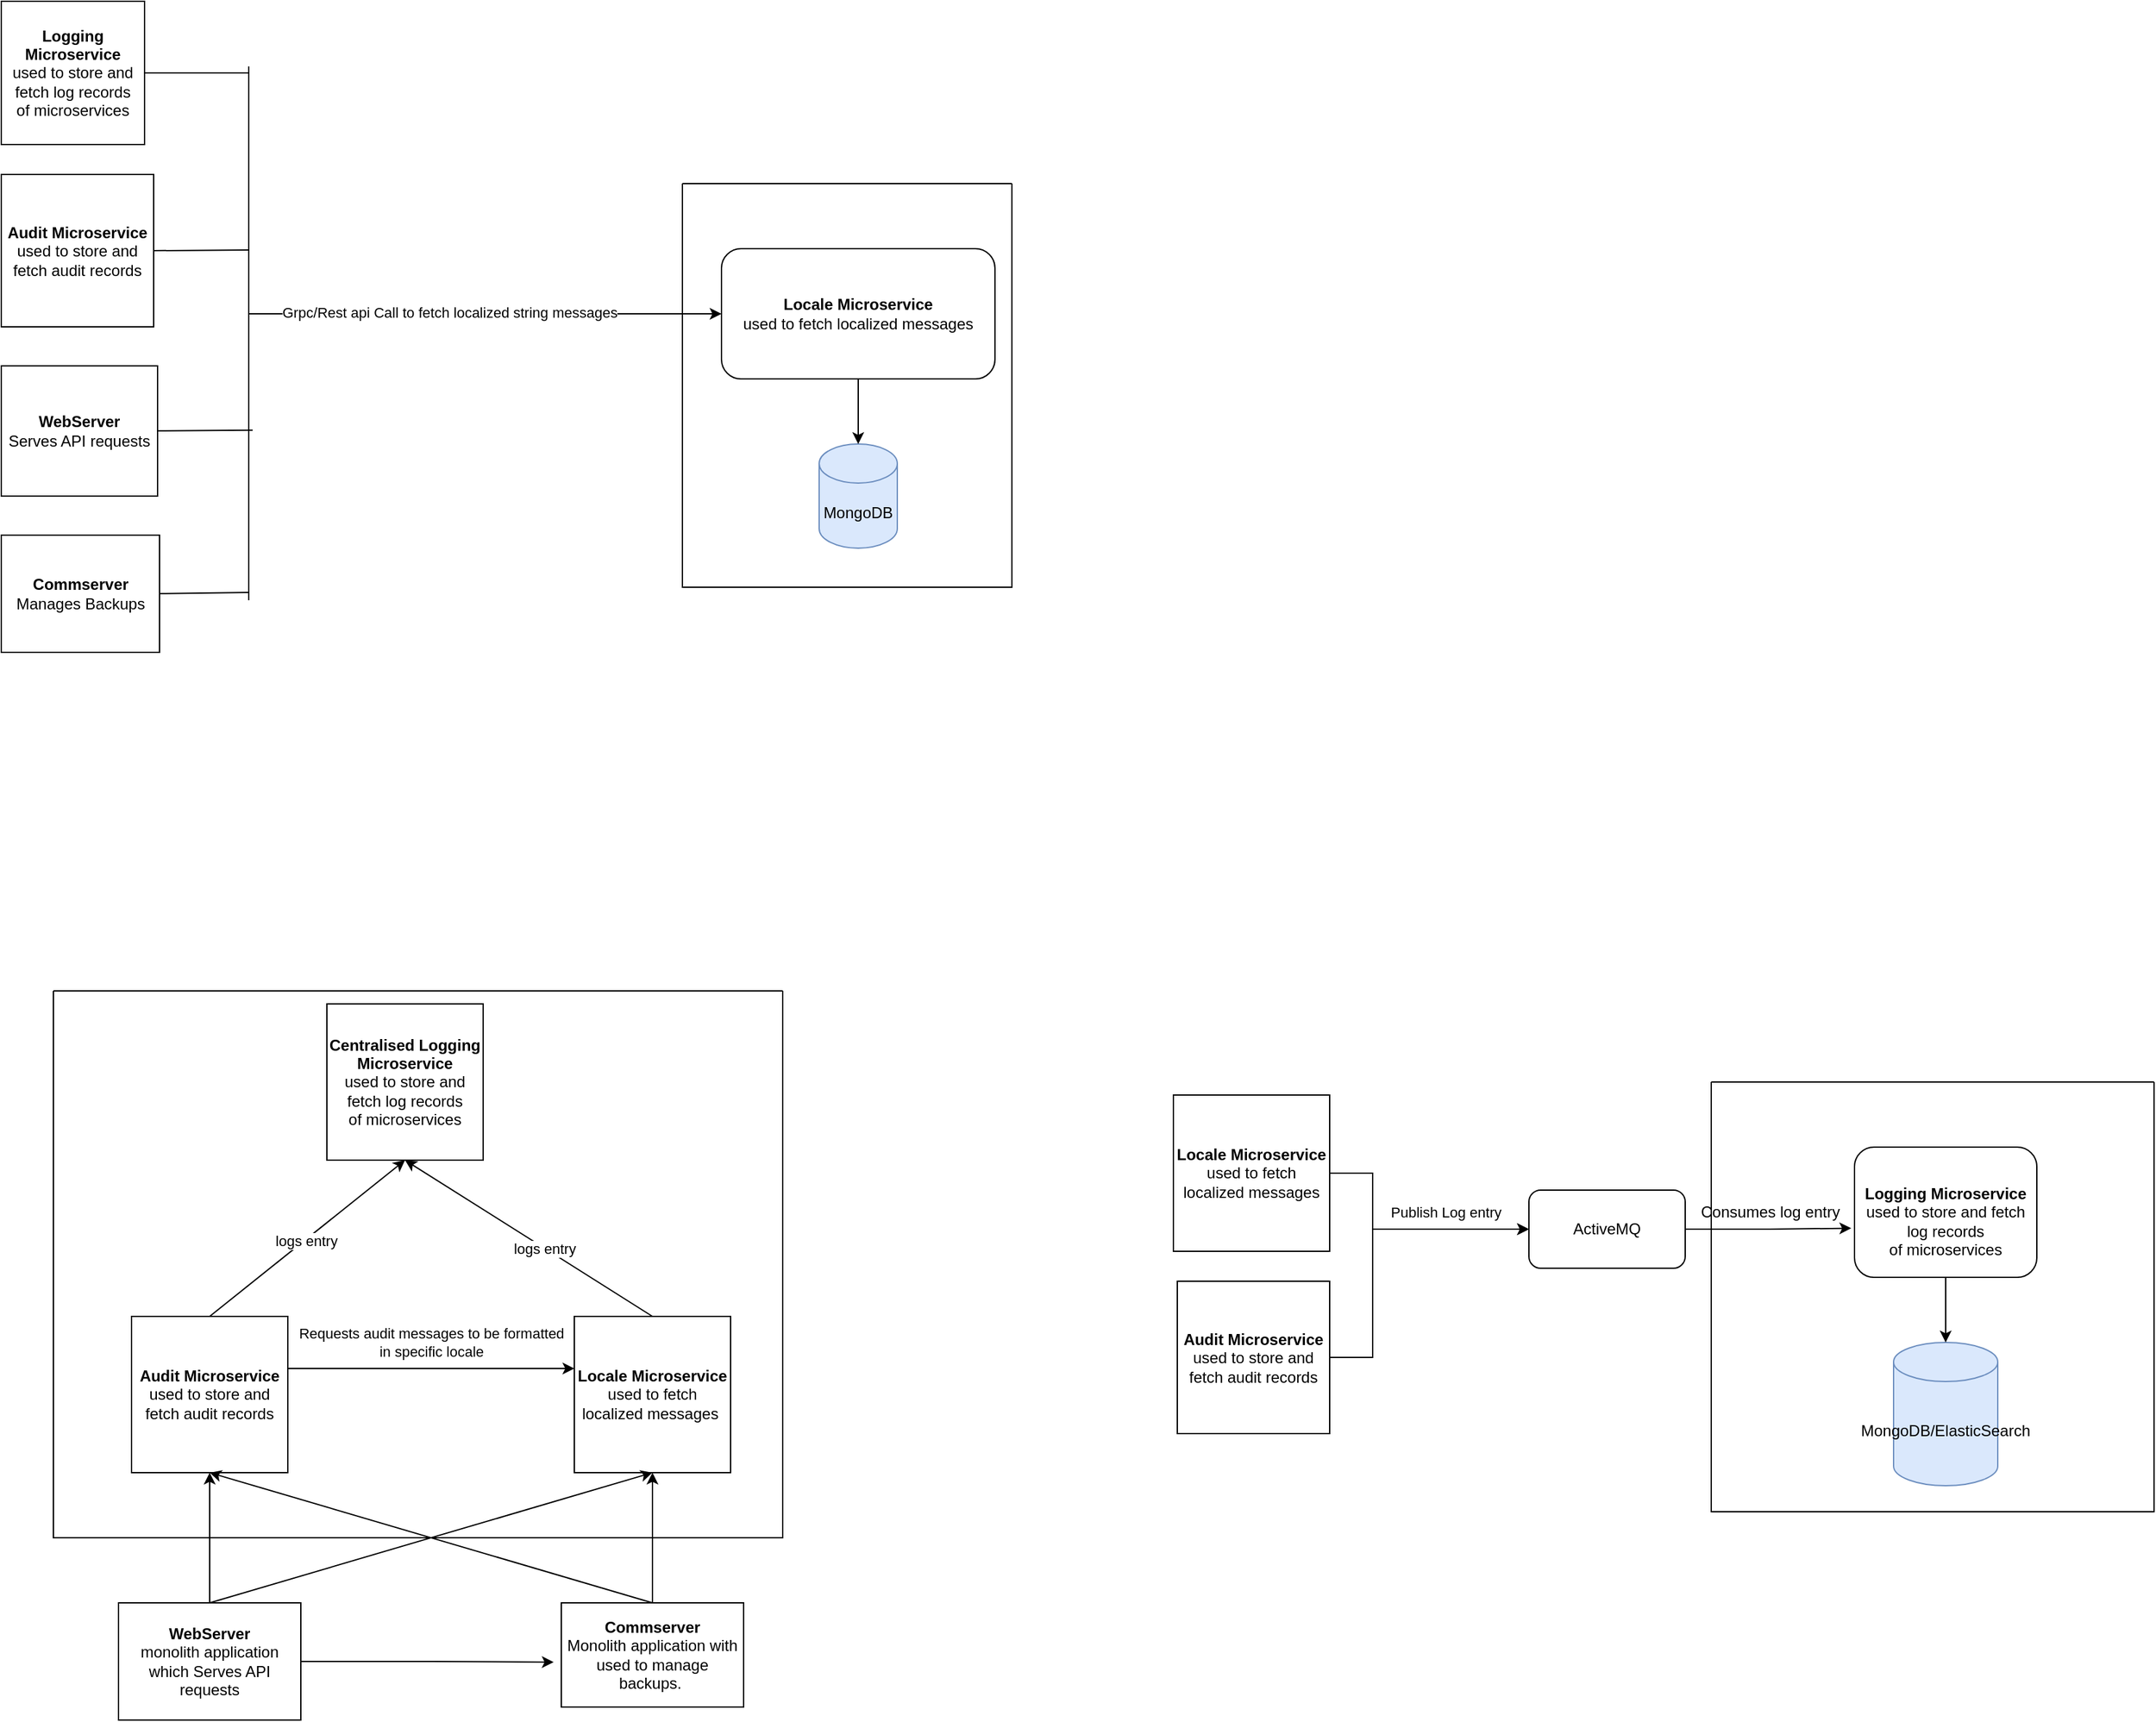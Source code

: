 <mxfile version="20.1.1" type="github">
  <diagram id="M76jBjar-1vTpmpUjn1L" name="Page-1">
    <mxGraphModel dx="1299" dy="2005" grid="1" gridSize="10" guides="1" tooltips="1" connect="1" arrows="1" fold="1" page="1" pageScale="1" pageWidth="827" pageHeight="1169" math="0" shadow="0">
      <root>
        <mxCell id="0" />
        <mxCell id="1" parent="0" />
        <mxCell id="6CfhSoayrOcvP-b4IXLZ-1" value="" style="swimlane;startSize=0;" vertex="1" parent="1">
          <mxGeometry x="543" y="-400" width="253" height="310" as="geometry" />
        </mxCell>
        <mxCell id="6CfhSoayrOcvP-b4IXLZ-2" value="MongoDB" style="shape=cylinder3;whiteSpace=wrap;html=1;boundedLbl=1;backgroundOutline=1;size=15;fillColor=#dae8fc;strokeColor=#6c8ebf;" vertex="1" parent="6CfhSoayrOcvP-b4IXLZ-1">
          <mxGeometry x="105" y="200" width="60" height="80" as="geometry" />
        </mxCell>
        <mxCell id="6CfhSoayrOcvP-b4IXLZ-3" value="&lt;b&gt;Locale Microservice&lt;br&gt;&lt;/b&gt;used to fetch localized messages" style="rounded=1;whiteSpace=wrap;html=1;" vertex="1" parent="6CfhSoayrOcvP-b4IXLZ-1">
          <mxGeometry x="30" y="50" width="210" height="100" as="geometry" />
        </mxCell>
        <mxCell id="6CfhSoayrOcvP-b4IXLZ-5" value="" style="endArrow=classic;html=1;rounded=0;exitX=0.5;exitY=1;exitDx=0;exitDy=0;entryX=0.5;entryY=0;entryDx=0;entryDy=0;entryPerimeter=0;" edge="1" parent="6CfhSoayrOcvP-b4IXLZ-1" source="6CfhSoayrOcvP-b4IXLZ-3" target="6CfhSoayrOcvP-b4IXLZ-2">
          <mxGeometry width="50" height="50" relative="1" as="geometry">
            <mxPoint x="90" y="320" as="sourcePoint" />
            <mxPoint x="140" y="270" as="targetPoint" />
          </mxGeometry>
        </mxCell>
        <mxCell id="6CfhSoayrOcvP-b4IXLZ-13" value="&lt;b&gt;Centralised&amp;nbsp;Logging Microservice&lt;/b&gt;&lt;br&gt;used to store and fetch log records&lt;br&gt;of microservices" style="whiteSpace=wrap;html=1;aspect=fixed;" vertex="1" parent="1">
          <mxGeometry x="270" y="230" width="120" height="120" as="geometry" />
        </mxCell>
        <mxCell id="6CfhSoayrOcvP-b4IXLZ-19" value="" style="endArrow=classic;html=1;rounded=0;exitX=0.5;exitY=0;exitDx=0;exitDy=0;entryX=0.5;entryY=1;entryDx=0;entryDy=0;" edge="1" parent="1" source="6CfhSoayrOcvP-b4IXLZ-14" target="6CfhSoayrOcvP-b4IXLZ-13">
          <mxGeometry width="50" height="50" relative="1" as="geometry">
            <mxPoint x="450" y="460" as="sourcePoint" />
            <mxPoint x="500" y="410" as="targetPoint" />
          </mxGeometry>
        </mxCell>
        <mxCell id="6CfhSoayrOcvP-b4IXLZ-25" value="logs entry" style="edgeLabel;html=1;align=center;verticalAlign=middle;resizable=0;points=[];" vertex="1" connectable="0" parent="6CfhSoayrOcvP-b4IXLZ-19">
          <mxGeometry x="-0.131" y="1" relative="1" as="geometry">
            <mxPoint y="-1" as="offset" />
          </mxGeometry>
        </mxCell>
        <mxCell id="6CfhSoayrOcvP-b4IXLZ-21" value="" style="swimlane;startSize=0;" vertex="1" parent="1">
          <mxGeometry x="60" y="220" width="560" height="420" as="geometry" />
        </mxCell>
        <mxCell id="6CfhSoayrOcvP-b4IXLZ-14" value="&lt;b&gt;Locale Microservice&lt;br&gt;&lt;/b&gt;used to fetch localized messages&amp;nbsp;" style="whiteSpace=wrap;html=1;aspect=fixed;" vertex="1" parent="6CfhSoayrOcvP-b4IXLZ-21">
          <mxGeometry x="400" y="250" width="120" height="120" as="geometry" />
        </mxCell>
        <mxCell id="6CfhSoayrOcvP-b4IXLZ-6" value="&lt;b&gt;Audit Microservice&lt;/b&gt;&lt;br&gt;used to store and fetch audit records" style="whiteSpace=wrap;html=1;aspect=fixed;" vertex="1" parent="6CfhSoayrOcvP-b4IXLZ-21">
          <mxGeometry x="60" y="250" width="120" height="120" as="geometry" />
        </mxCell>
        <mxCell id="6CfhSoayrOcvP-b4IXLZ-16" value="Requests audit messages to be formatted&lt;br&gt;in specific locale" style="edgeStyle=orthogonalEdgeStyle;rounded=0;orthogonalLoop=1;jettySize=auto;html=1;exitX=1;exitY=0.5;exitDx=0;exitDy=0;" edge="1" parent="6CfhSoayrOcvP-b4IXLZ-21" source="6CfhSoayrOcvP-b4IXLZ-6" target="6CfhSoayrOcvP-b4IXLZ-14">
          <mxGeometry x="0.083" y="20" relative="1" as="geometry">
            <Array as="points">
              <mxPoint x="180" y="290" />
            </Array>
            <mxPoint as="offset" />
          </mxGeometry>
        </mxCell>
        <mxCell id="6CfhSoayrOcvP-b4IXLZ-28" style="edgeStyle=orthogonalEdgeStyle;rounded=0;orthogonalLoop=1;jettySize=auto;html=1;exitX=0.5;exitY=0;exitDx=0;exitDy=0;entryX=0.5;entryY=1;entryDx=0;entryDy=0;" edge="1" parent="1" source="6CfhSoayrOcvP-b4IXLZ-23" target="6CfhSoayrOcvP-b4IXLZ-6">
          <mxGeometry relative="1" as="geometry" />
        </mxCell>
        <mxCell id="6CfhSoayrOcvP-b4IXLZ-55" style="edgeStyle=orthogonalEdgeStyle;rounded=0;orthogonalLoop=1;jettySize=auto;html=1;exitX=1;exitY=0.5;exitDx=0;exitDy=0;entryX=-0.042;entryY=0.569;entryDx=0;entryDy=0;entryPerimeter=0;" edge="1" parent="1" source="6CfhSoayrOcvP-b4IXLZ-23" target="6CfhSoayrOcvP-b4IXLZ-27">
          <mxGeometry relative="1" as="geometry" />
        </mxCell>
        <mxCell id="6CfhSoayrOcvP-b4IXLZ-23" value="&lt;b&gt;WebServer&lt;/b&gt;&lt;br&gt;monolith application which Serves API requests" style="rounded=0;whiteSpace=wrap;html=1;" vertex="1" parent="1">
          <mxGeometry x="110" y="690" width="140" height="90" as="geometry" />
        </mxCell>
        <mxCell id="6CfhSoayrOcvP-b4IXLZ-27" value="&lt;b&gt;Commserver&lt;/b&gt;&lt;br&gt;Monolith application with used to manage backups.&amp;nbsp;" style="rounded=0;whiteSpace=wrap;html=1;" vertex="1" parent="1">
          <mxGeometry x="450" y="690" width="140" height="80" as="geometry" />
        </mxCell>
        <mxCell id="6CfhSoayrOcvP-b4IXLZ-31" value="" style="endArrow=classic;html=1;rounded=0;exitX=0.5;exitY=0;exitDx=0;exitDy=0;entryX=0.5;entryY=1;entryDx=0;entryDy=0;" edge="1" parent="1" source="6CfhSoayrOcvP-b4IXLZ-23" target="6CfhSoayrOcvP-b4IXLZ-14">
          <mxGeometry width="50" height="50" relative="1" as="geometry">
            <mxPoint x="330" y="630" as="sourcePoint" />
            <mxPoint x="380" y="580" as="targetPoint" />
          </mxGeometry>
        </mxCell>
        <mxCell id="6CfhSoayrOcvP-b4IXLZ-32" value="" style="endArrow=classic;html=1;rounded=0;exitX=0.5;exitY=0;exitDx=0;exitDy=0;entryX=0.5;entryY=1;entryDx=0;entryDy=0;" edge="1" parent="1" source="6CfhSoayrOcvP-b4IXLZ-27" target="6CfhSoayrOcvP-b4IXLZ-6">
          <mxGeometry width="50" height="50" relative="1" as="geometry">
            <mxPoint x="30" y="640" as="sourcePoint" />
            <mxPoint x="80" y="590" as="targetPoint" />
          </mxGeometry>
        </mxCell>
        <mxCell id="6CfhSoayrOcvP-b4IXLZ-33" value="" style="endArrow=classic;html=1;rounded=0;exitX=0.5;exitY=0;exitDx=0;exitDy=0;entryX=0.5;entryY=1;entryDx=0;entryDy=0;" edge="1" parent="1" source="6CfhSoayrOcvP-b4IXLZ-27" target="6CfhSoayrOcvP-b4IXLZ-14">
          <mxGeometry width="50" height="50" relative="1" as="geometry">
            <mxPoint x="350" y="720" as="sourcePoint" />
            <mxPoint x="180" y="880" as="targetPoint" />
          </mxGeometry>
        </mxCell>
        <mxCell id="6CfhSoayrOcvP-b4IXLZ-34" value="&lt;b&gt;Audit Microservice&lt;/b&gt;&lt;br&gt;used to store and fetch audit records" style="whiteSpace=wrap;html=1;aspect=fixed;" vertex="1" parent="1">
          <mxGeometry x="20" y="-407" width="117" height="117" as="geometry" />
        </mxCell>
        <mxCell id="6CfhSoayrOcvP-b4IXLZ-35" value="&lt;b&gt;WebServer&lt;/b&gt;&lt;br&gt;Serves API requests" style="rounded=0;whiteSpace=wrap;html=1;" vertex="1" parent="1">
          <mxGeometry x="20" y="-260" width="120" height="100" as="geometry" />
        </mxCell>
        <mxCell id="6CfhSoayrOcvP-b4IXLZ-36" value="&lt;b&gt;Commserver&lt;/b&gt;&lt;br&gt;Manages Backups" style="rounded=0;whiteSpace=wrap;html=1;" vertex="1" parent="1">
          <mxGeometry x="20" y="-130" width="121.5" height="90" as="geometry" />
        </mxCell>
        <mxCell id="6CfhSoayrOcvP-b4IXLZ-37" value="&lt;b&gt;Logging Microservice&lt;/b&gt;&lt;br&gt;used to store and fetch log records&lt;br&gt;of microservices" style="whiteSpace=wrap;html=1;aspect=fixed;" vertex="1" parent="1">
          <mxGeometry x="20" y="-540" width="110" height="110" as="geometry" />
        </mxCell>
        <mxCell id="6CfhSoayrOcvP-b4IXLZ-17" value="" style="endArrow=classic;html=1;rounded=0;exitX=0.5;exitY=0;exitDx=0;exitDy=0;entryX=0.5;entryY=1;entryDx=0;entryDy=0;" edge="1" parent="1" source="6CfhSoayrOcvP-b4IXLZ-6" target="6CfhSoayrOcvP-b4IXLZ-13">
          <mxGeometry width="50" height="50" relative="1" as="geometry">
            <mxPoint x="450" y="460" as="sourcePoint" />
            <mxPoint x="310" y="440" as="targetPoint" />
          </mxGeometry>
        </mxCell>
        <mxCell id="6CfhSoayrOcvP-b4IXLZ-24" value="logs entry" style="edgeLabel;html=1;align=center;verticalAlign=middle;resizable=0;points=[];" vertex="1" connectable="0" parent="6CfhSoayrOcvP-b4IXLZ-17">
          <mxGeometry x="-0.021" relative="1" as="geometry">
            <mxPoint as="offset" />
          </mxGeometry>
        </mxCell>
        <mxCell id="6CfhSoayrOcvP-b4IXLZ-41" value="" style="swimlane;startSize=0;" vertex="1" parent="1">
          <mxGeometry x="1333" y="290" width="340" height="330" as="geometry" />
        </mxCell>
        <mxCell id="6CfhSoayrOcvP-b4IXLZ-42" value="MongoDB/ElasticSearch" style="shape=cylinder3;whiteSpace=wrap;html=1;boundedLbl=1;backgroundOutline=1;size=15;fillColor=#dae8fc;strokeColor=#6c8ebf;" vertex="1" parent="6CfhSoayrOcvP-b4IXLZ-41">
          <mxGeometry x="140" y="200" width="80" height="110" as="geometry" />
        </mxCell>
        <mxCell id="6CfhSoayrOcvP-b4IXLZ-43" value="&lt;b&gt;&lt;br&gt;&lt;/b&gt;&lt;b&gt;Logging Microservice&lt;/b&gt;&lt;br&gt;used to store and fetch log records&lt;br&gt;of microservices" style="rounded=1;whiteSpace=wrap;html=1;" vertex="1" parent="6CfhSoayrOcvP-b4IXLZ-41">
          <mxGeometry x="110" y="50" width="140" height="100" as="geometry" />
        </mxCell>
        <mxCell id="6CfhSoayrOcvP-b4IXLZ-44" value="" style="endArrow=classic;html=1;rounded=0;exitX=0.5;exitY=1;exitDx=0;exitDy=0;entryX=0.5;entryY=0;entryDx=0;entryDy=0;entryPerimeter=0;" edge="1" parent="6CfhSoayrOcvP-b4IXLZ-41" source="6CfhSoayrOcvP-b4IXLZ-43" target="6CfhSoayrOcvP-b4IXLZ-42">
          <mxGeometry width="50" height="50" relative="1" as="geometry">
            <mxPoint x="90" y="320" as="sourcePoint" />
            <mxPoint x="140" y="270" as="targetPoint" />
          </mxGeometry>
        </mxCell>
        <mxCell id="6CfhSoayrOcvP-b4IXLZ-54" value="Consumes log entry" style="text;html=1;align=center;verticalAlign=middle;resizable=0;points=[];autosize=1;strokeColor=none;fillColor=none;" vertex="1" parent="6CfhSoayrOcvP-b4IXLZ-41">
          <mxGeometry x="-20" y="85" width="130" height="30" as="geometry" />
        </mxCell>
        <mxCell id="6CfhSoayrOcvP-b4IXLZ-51" style="edgeStyle=orthogonalEdgeStyle;rounded=0;orthogonalLoop=1;jettySize=auto;html=1;exitX=1;exitY=0.5;exitDx=0;exitDy=0;entryX=0;entryY=0.5;entryDx=0;entryDy=0;" edge="1" parent="1" source="6CfhSoayrOcvP-b4IXLZ-45" target="6CfhSoayrOcvP-b4IXLZ-49">
          <mxGeometry relative="1" as="geometry">
            <mxPoint x="1103" y="470" as="targetPoint" />
            <Array as="points">
              <mxPoint x="1073" y="501" />
              <mxPoint x="1073" y="403" />
            </Array>
          </mxGeometry>
        </mxCell>
        <mxCell id="6CfhSoayrOcvP-b4IXLZ-45" value="&lt;b&gt;Audit Microservice&lt;/b&gt;&lt;br&gt;used to store and fetch audit records" style="whiteSpace=wrap;html=1;aspect=fixed;" vertex="1" parent="1">
          <mxGeometry x="923" y="443" width="117" height="117" as="geometry" />
        </mxCell>
        <mxCell id="6CfhSoayrOcvP-b4IXLZ-50" style="edgeStyle=orthogonalEdgeStyle;rounded=0;orthogonalLoop=1;jettySize=auto;html=1;exitX=1;exitY=0.5;exitDx=0;exitDy=0;entryX=0;entryY=0.5;entryDx=0;entryDy=0;" edge="1" parent="1" source="6CfhSoayrOcvP-b4IXLZ-48" target="6CfhSoayrOcvP-b4IXLZ-49">
          <mxGeometry relative="1" as="geometry">
            <Array as="points">
              <mxPoint x="1073" y="360" />
              <mxPoint x="1073" y="403" />
            </Array>
          </mxGeometry>
        </mxCell>
        <mxCell id="6CfhSoayrOcvP-b4IXLZ-52" value="Publish Log entry" style="edgeLabel;html=1;align=center;verticalAlign=middle;resizable=0;points=[];" vertex="1" connectable="0" parent="6CfhSoayrOcvP-b4IXLZ-50">
          <mxGeometry x="0.593" y="2" relative="1" as="geometry">
            <mxPoint x="-24" y="-11" as="offset" />
          </mxGeometry>
        </mxCell>
        <mxCell id="6CfhSoayrOcvP-b4IXLZ-48" value="&lt;b&gt;Locale Microservice&lt;br&gt;&lt;/b&gt;used to fetch localized messages" style="whiteSpace=wrap;html=1;aspect=fixed;" vertex="1" parent="1">
          <mxGeometry x="920" y="300" width="120" height="120" as="geometry" />
        </mxCell>
        <mxCell id="6CfhSoayrOcvP-b4IXLZ-53" style="edgeStyle=orthogonalEdgeStyle;rounded=0;orthogonalLoop=1;jettySize=auto;html=1;exitX=1;exitY=0.5;exitDx=0;exitDy=0;entryX=-0.018;entryY=0.623;entryDx=0;entryDy=0;entryPerimeter=0;" edge="1" parent="1" source="6CfhSoayrOcvP-b4IXLZ-49" target="6CfhSoayrOcvP-b4IXLZ-43">
          <mxGeometry relative="1" as="geometry" />
        </mxCell>
        <mxCell id="6CfhSoayrOcvP-b4IXLZ-49" value="ActiveMQ" style="rounded=1;whiteSpace=wrap;html=1;" vertex="1" parent="1">
          <mxGeometry x="1193" y="373" width="120" height="60" as="geometry" />
        </mxCell>
        <mxCell id="6CfhSoayrOcvP-b4IXLZ-68" value="" style="endArrow=none;html=1;rounded=0;exitX=1;exitY=0.5;exitDx=0;exitDy=0;" edge="1" parent="1" source="6CfhSoayrOcvP-b4IXLZ-37">
          <mxGeometry width="50" height="50" relative="1" as="geometry">
            <mxPoint x="160" y="-460" as="sourcePoint" />
            <mxPoint x="210" y="-485" as="targetPoint" />
          </mxGeometry>
        </mxCell>
        <mxCell id="6CfhSoayrOcvP-b4IXLZ-69" value="" style="endArrow=none;html=1;rounded=0;exitX=1;exitY=0.5;exitDx=0;exitDy=0;" edge="1" parent="1" source="6CfhSoayrOcvP-b4IXLZ-34">
          <mxGeometry width="50" height="50" relative="1" as="geometry">
            <mxPoint x="440" y="-80" as="sourcePoint" />
            <mxPoint x="210" y="-349" as="targetPoint" />
          </mxGeometry>
        </mxCell>
        <mxCell id="6CfhSoayrOcvP-b4IXLZ-70" value="" style="endArrow=none;html=1;rounded=0;exitX=1;exitY=0.5;exitDx=0;exitDy=0;" edge="1" parent="1">
          <mxGeometry width="50" height="50" relative="1" as="geometry">
            <mxPoint x="140.0" y="-210.09" as="sourcePoint" />
            <mxPoint x="213" y="-210.59" as="targetPoint" />
          </mxGeometry>
        </mxCell>
        <mxCell id="6CfhSoayrOcvP-b4IXLZ-71" value="" style="endArrow=none;html=1;rounded=0;exitX=1;exitY=0.5;exitDx=0;exitDy=0;" edge="1" parent="1">
          <mxGeometry width="50" height="50" relative="1" as="geometry">
            <mxPoint x="141.5" y="-85.09" as="sourcePoint" />
            <mxPoint x="210" y="-86" as="targetPoint" />
          </mxGeometry>
        </mxCell>
        <mxCell id="6CfhSoayrOcvP-b4IXLZ-75" value="" style="endArrow=none;html=1;rounded=0;" edge="1" parent="1">
          <mxGeometry width="50" height="50" relative="1" as="geometry">
            <mxPoint x="210" y="-490" as="sourcePoint" />
            <mxPoint x="210" y="-80" as="targetPoint" />
          </mxGeometry>
        </mxCell>
        <mxCell id="6CfhSoayrOcvP-b4IXLZ-76" value="" style="endArrow=classic;html=1;rounded=0;entryX=0;entryY=0.5;entryDx=0;entryDy=0;" edge="1" parent="1" target="6CfhSoayrOcvP-b4IXLZ-3">
          <mxGeometry width="50" height="50" relative="1" as="geometry">
            <mxPoint x="210" y="-300" as="sourcePoint" />
            <mxPoint x="500" y="-520" as="targetPoint" />
          </mxGeometry>
        </mxCell>
        <mxCell id="6CfhSoayrOcvP-b4IXLZ-77" value="Grpc/Rest api Call to fetch localized string messages" style="edgeLabel;html=1;align=center;verticalAlign=middle;resizable=0;points=[];" vertex="1" connectable="0" parent="6CfhSoayrOcvP-b4IXLZ-76">
          <mxGeometry x="-0.151" y="1" relative="1" as="geometry">
            <mxPoint as="offset" />
          </mxGeometry>
        </mxCell>
      </root>
    </mxGraphModel>
  </diagram>
</mxfile>
